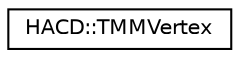 digraph "Graphical Class Hierarchy"
{
  edge [fontname="Helvetica",fontsize="10",labelfontname="Helvetica",labelfontsize="10"];
  node [fontname="Helvetica",fontsize="10",shape=record];
  rankdir="LR";
  Node1 [label="HACD::TMMVertex",height=0.2,width=0.4,color="black", fillcolor="white", style="filled",URL="$class_h_a_c_d_1_1_t_m_m_vertex.html",tooltip="Vertex data structure used in a triangular manifold mesh (TMM). "];
}
